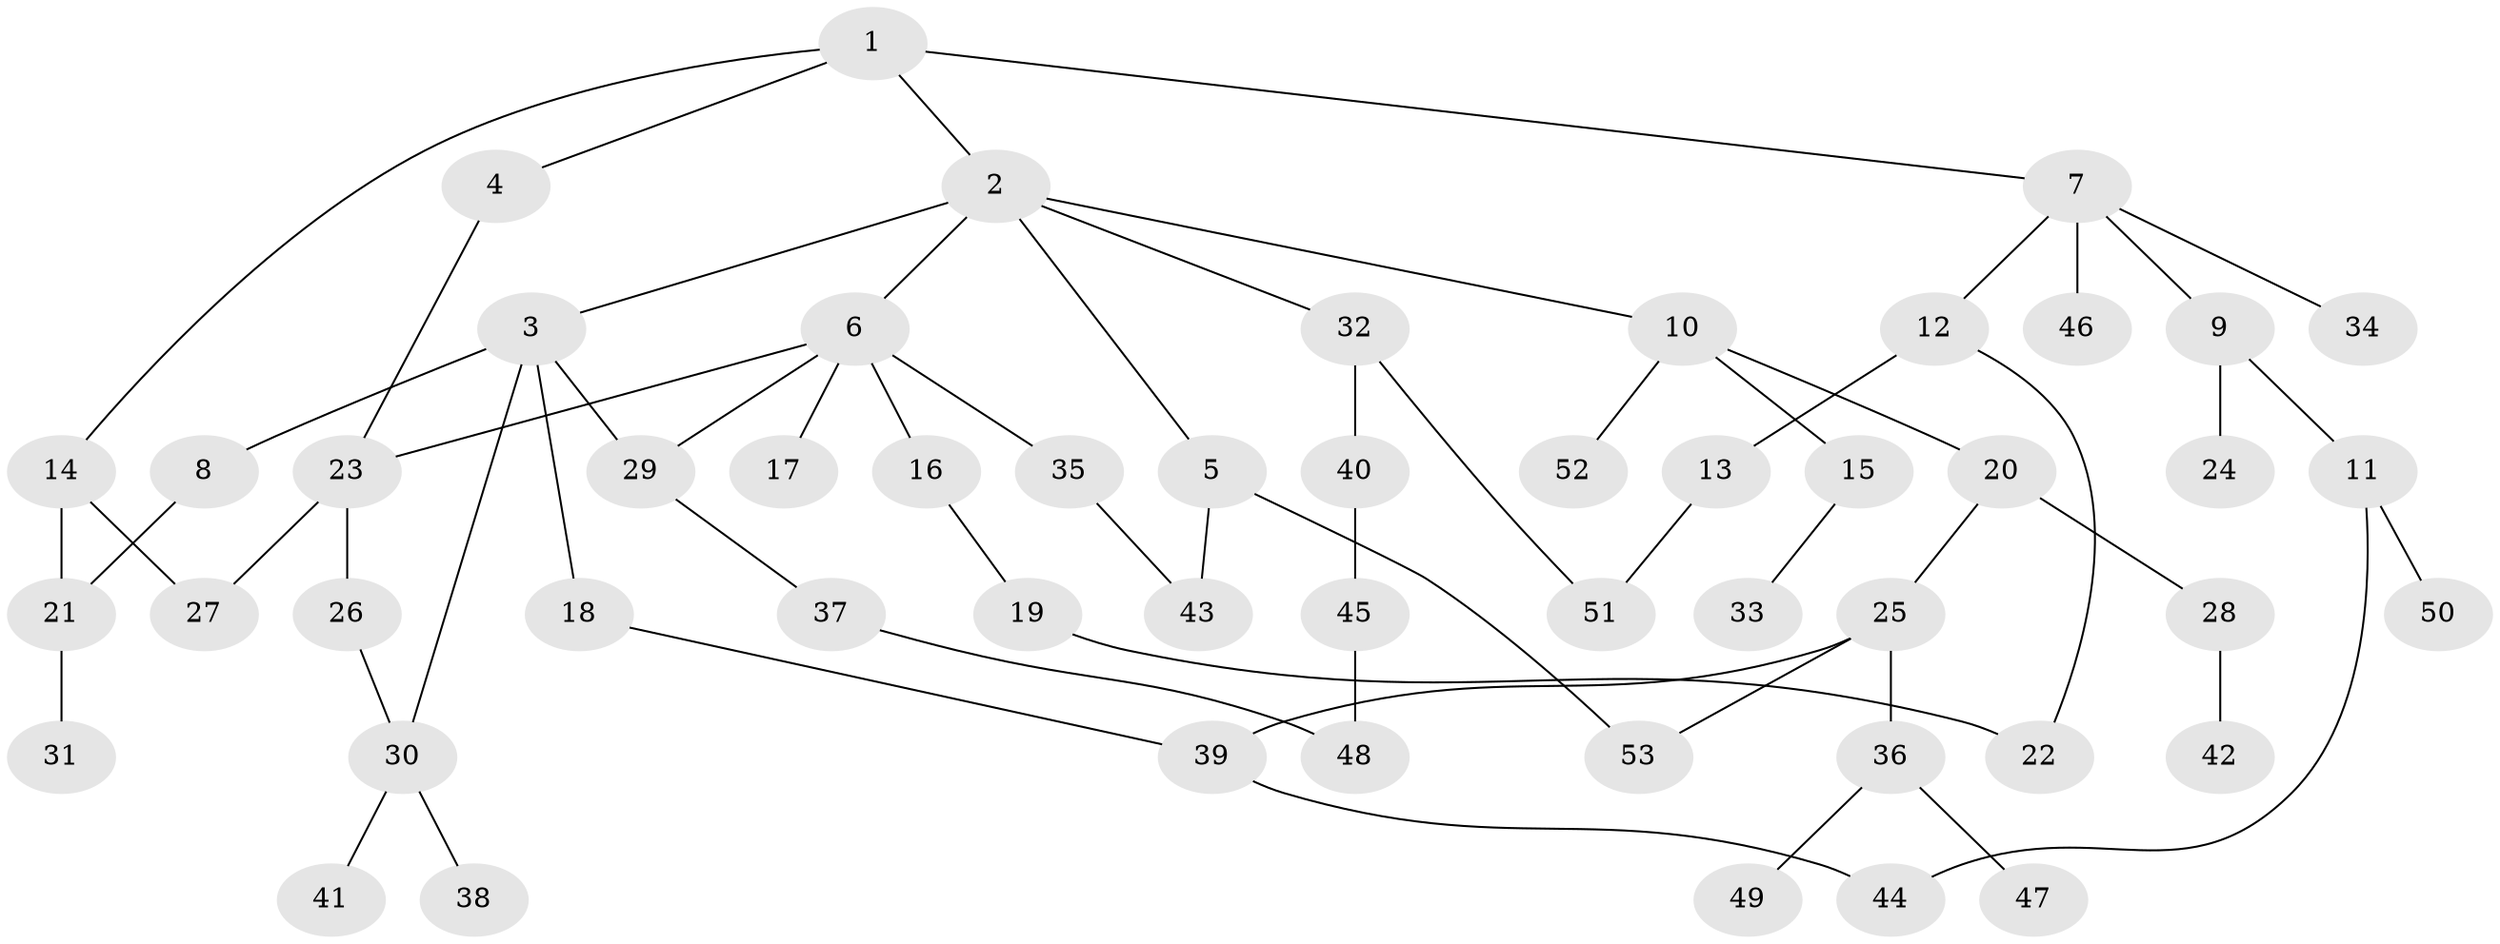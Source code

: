 // Generated by graph-tools (version 1.1) at 2025/13/03/09/25 04:13:34]
// undirected, 53 vertices, 64 edges
graph export_dot {
graph [start="1"]
  node [color=gray90,style=filled];
  1;
  2;
  3;
  4;
  5;
  6;
  7;
  8;
  9;
  10;
  11;
  12;
  13;
  14;
  15;
  16;
  17;
  18;
  19;
  20;
  21;
  22;
  23;
  24;
  25;
  26;
  27;
  28;
  29;
  30;
  31;
  32;
  33;
  34;
  35;
  36;
  37;
  38;
  39;
  40;
  41;
  42;
  43;
  44;
  45;
  46;
  47;
  48;
  49;
  50;
  51;
  52;
  53;
  1 -- 2;
  1 -- 4;
  1 -- 7;
  1 -- 14;
  2 -- 3;
  2 -- 5;
  2 -- 6;
  2 -- 10;
  2 -- 32;
  3 -- 8;
  3 -- 18;
  3 -- 30;
  3 -- 29;
  4 -- 23;
  5 -- 43;
  5 -- 53;
  6 -- 16;
  6 -- 17;
  6 -- 23;
  6 -- 29;
  6 -- 35;
  7 -- 9;
  7 -- 12;
  7 -- 34;
  7 -- 46;
  8 -- 21;
  9 -- 11;
  9 -- 24;
  10 -- 15;
  10 -- 20;
  10 -- 52;
  11 -- 44;
  11 -- 50;
  12 -- 13;
  12 -- 22;
  13 -- 51;
  14 -- 27;
  14 -- 21;
  15 -- 33;
  16 -- 19;
  18 -- 39;
  19 -- 22;
  20 -- 25;
  20 -- 28;
  21 -- 31;
  23 -- 26;
  23 -- 27;
  25 -- 36;
  25 -- 39;
  25 -- 53;
  26 -- 30;
  28 -- 42;
  29 -- 37;
  30 -- 38;
  30 -- 41;
  32 -- 40;
  32 -- 51;
  35 -- 43;
  36 -- 47;
  36 -- 49;
  37 -- 48;
  39 -- 44;
  40 -- 45;
  45 -- 48;
}
